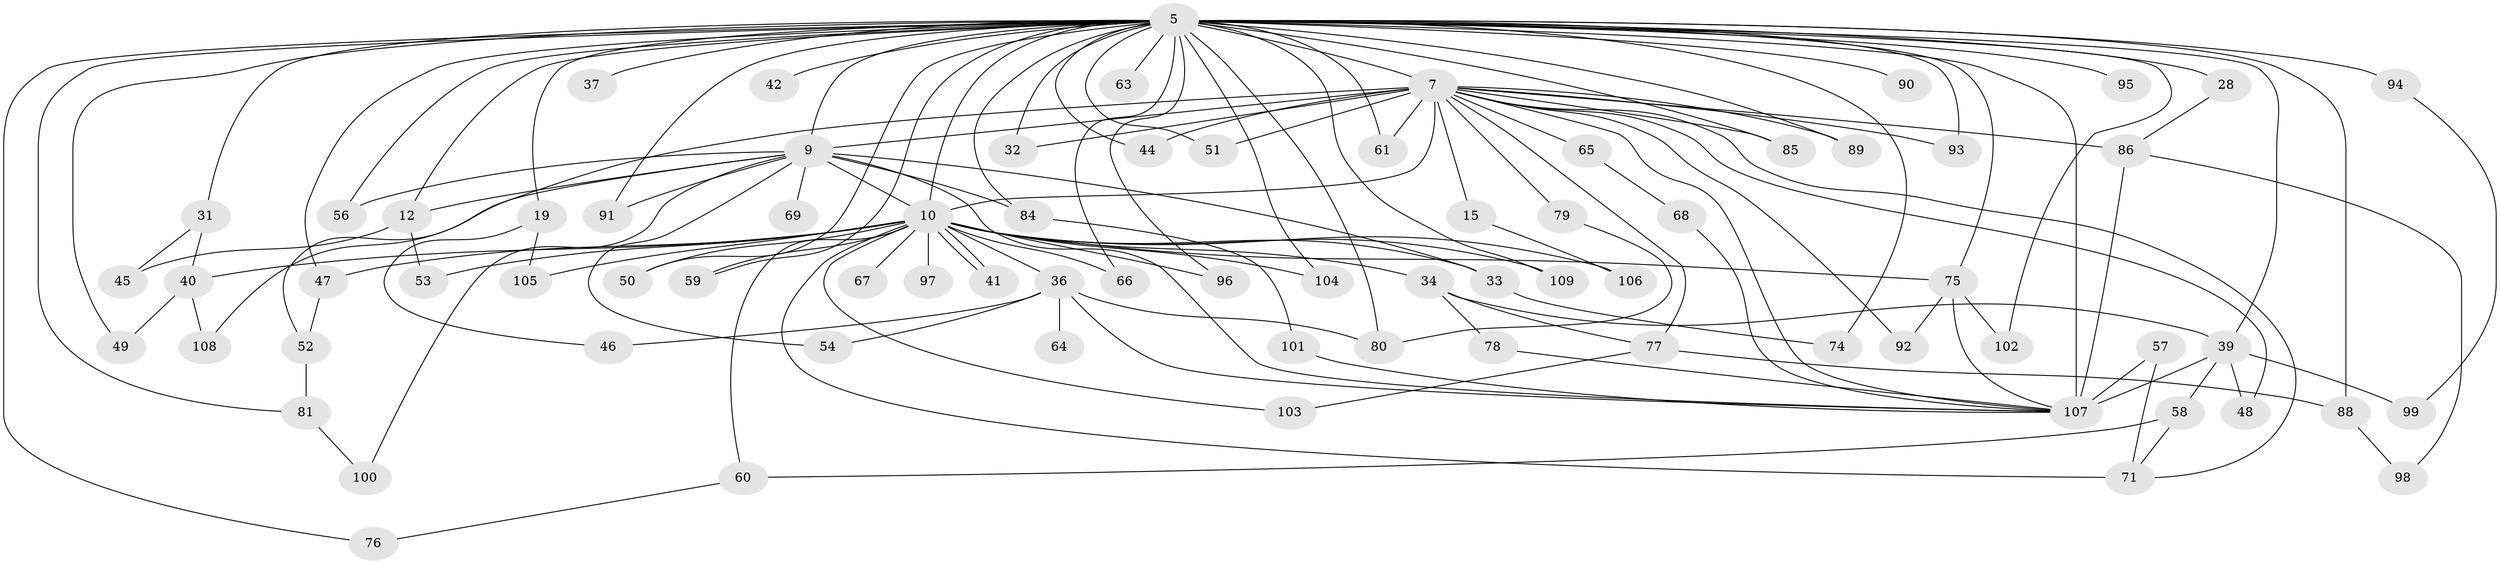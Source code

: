 // original degree distribution, {31: 0.009174311926605505, 17: 0.01834862385321101, 20: 0.009174311926605505, 23: 0.009174311926605505, 33: 0.009174311926605505, 18: 0.009174311926605505, 19: 0.01834862385321101, 14: 0.009174311926605505, 8: 0.01834862385321101, 4: 0.10091743119266056, 10: 0.009174311926605505, 3: 0.1559633027522936, 5: 0.05504587155963303, 2: 0.5688073394495413}
// Generated by graph-tools (version 1.1) at 2025/47/03/04/25 21:47:56]
// undirected, 76 vertices, 138 edges
graph export_dot {
graph [start="1"]
  node [color=gray90,style=filled];
  5 [super="+1+4"];
  7 [super="+3"];
  9 [super="+2"];
  10 [super="+8+6"];
  12;
  15;
  19;
  28;
  31;
  32;
  33;
  34;
  36 [super="+13"];
  37;
  39 [super="+24+27"];
  40;
  41;
  42;
  44;
  45;
  46;
  47 [super="+29"];
  48;
  49;
  50;
  51;
  52;
  53;
  54;
  56;
  57;
  58 [super="+35"];
  59;
  60;
  61;
  63 [super="+43"];
  64;
  65;
  66;
  67;
  68;
  69;
  71 [super="+21"];
  74;
  75 [super="+30"];
  76;
  77;
  78;
  79;
  80 [super="+55"];
  81;
  84;
  85;
  86 [super="+26"];
  88;
  89;
  90;
  91;
  92;
  93;
  94;
  95;
  96;
  97;
  98;
  99;
  100;
  101;
  102;
  103;
  104;
  105;
  106 [super="+70"];
  107 [super="+87+73+72"];
  108;
  109 [super="+82"];
  5 -- 7 [weight=6];
  5 -- 9 [weight=6];
  5 -- 10 [weight=9];
  5 -- 12;
  5 -- 19 [weight=2];
  5 -- 31 [weight=2];
  5 -- 32;
  5 -- 42 [weight=2];
  5 -- 47 [weight=2];
  5 -- 50;
  5 -- 75;
  5 -- 81;
  5 -- 84;
  5 -- 85;
  5 -- 90 [weight=2];
  5 -- 91;
  5 -- 93;
  5 -- 95 [weight=2];
  5 -- 96;
  5 -- 104;
  5 -- 109 [weight=2];
  5 -- 66;
  5 -- 74;
  5 -- 76;
  5 -- 80 [weight=2];
  5 -- 88;
  5 -- 89;
  5 -- 94 [weight=2];
  5 -- 37 [weight=2];
  5 -- 102;
  5 -- 39 [weight=3];
  5 -- 107 [weight=10];
  5 -- 49;
  5 -- 59;
  5 -- 63 [weight=3];
  5 -- 28;
  5 -- 44;
  5 -- 51;
  5 -- 56;
  5 -- 61;
  7 -- 9 [weight=4];
  7 -- 10 [weight=6];
  7 -- 44;
  7 -- 48;
  7 -- 52;
  7 -- 61;
  7 -- 65 [weight=2];
  7 -- 85;
  7 -- 92;
  7 -- 93;
  7 -- 77;
  7 -- 15;
  7 -- 79;
  7 -- 86 [weight=2];
  7 -- 89;
  7 -- 32;
  7 -- 51;
  7 -- 71;
  7 -- 107;
  9 -- 10 [weight=6];
  9 -- 54;
  9 -- 69 [weight=2];
  9 -- 84;
  9 -- 108;
  9 -- 12;
  9 -- 91;
  9 -- 33;
  9 -- 100;
  9 -- 56;
  9 -- 107 [weight=2];
  10 -- 36 [weight=3];
  10 -- 40;
  10 -- 41;
  10 -- 41;
  10 -- 66;
  10 -- 67 [weight=2];
  10 -- 71 [weight=2];
  10 -- 103;
  10 -- 105;
  10 -- 96;
  10 -- 33;
  10 -- 34;
  10 -- 97;
  10 -- 50;
  10 -- 109;
  10 -- 104;
  10 -- 106 [weight=2];
  10 -- 47;
  10 -- 53;
  10 -- 59;
  10 -- 60;
  10 -- 75;
  12 -- 45;
  12 -- 53;
  15 -- 106;
  19 -- 46;
  19 -- 105;
  28 -- 86;
  31 -- 40;
  31 -- 45;
  33 -- 74;
  34 -- 77;
  34 -- 78;
  34 -- 39;
  36 -- 54;
  36 -- 64 [weight=2];
  36 -- 46;
  36 -- 80;
  36 -- 107 [weight=3];
  39 -- 58 [weight=2];
  39 -- 48;
  39 -- 99;
  39 -- 107;
  40 -- 49;
  40 -- 108;
  47 -- 52;
  52 -- 81;
  57 -- 71;
  57 -- 107;
  58 -- 60;
  58 -- 71;
  60 -- 76;
  65 -- 68;
  68 -- 107;
  75 -- 102;
  75 -- 107;
  75 -- 92;
  77 -- 88;
  77 -- 103;
  78 -- 107;
  79 -- 80;
  81 -- 100;
  84 -- 101;
  86 -- 98;
  86 -- 107;
  88 -- 98;
  94 -- 99;
  101 -- 107;
}
